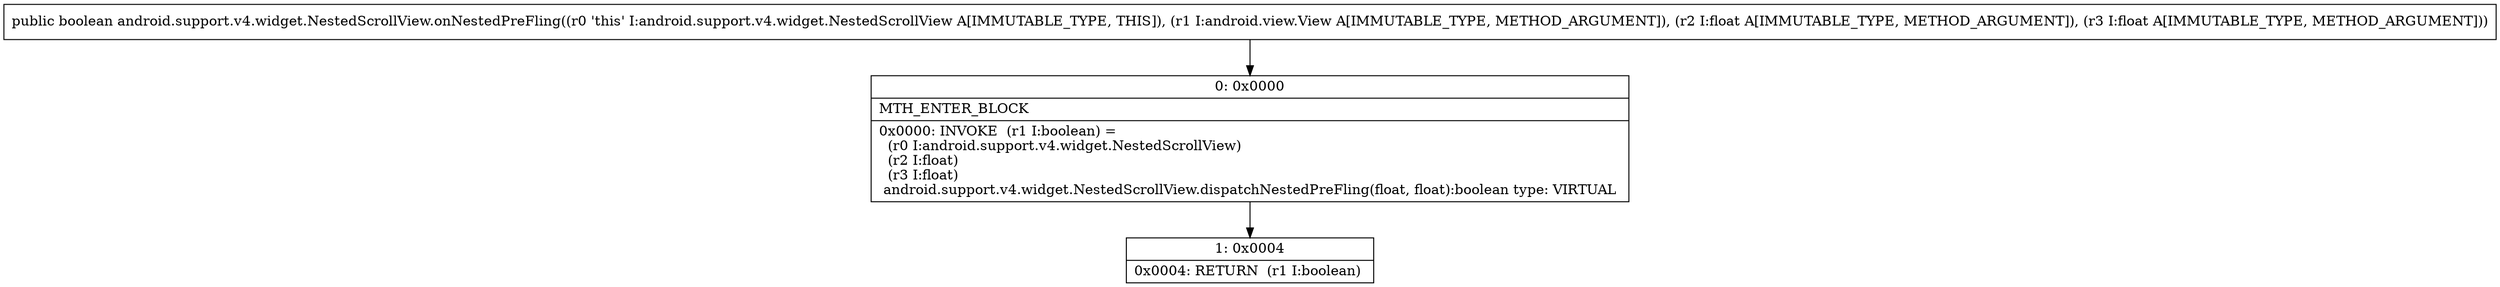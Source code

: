 digraph "CFG forandroid.support.v4.widget.NestedScrollView.onNestedPreFling(Landroid\/view\/View;FF)Z" {
Node_0 [shape=record,label="{0\:\ 0x0000|MTH_ENTER_BLOCK\l|0x0000: INVOKE  (r1 I:boolean) = \l  (r0 I:android.support.v4.widget.NestedScrollView)\l  (r2 I:float)\l  (r3 I:float)\l android.support.v4.widget.NestedScrollView.dispatchNestedPreFling(float, float):boolean type: VIRTUAL \l}"];
Node_1 [shape=record,label="{1\:\ 0x0004|0x0004: RETURN  (r1 I:boolean) \l}"];
MethodNode[shape=record,label="{public boolean android.support.v4.widget.NestedScrollView.onNestedPreFling((r0 'this' I:android.support.v4.widget.NestedScrollView A[IMMUTABLE_TYPE, THIS]), (r1 I:android.view.View A[IMMUTABLE_TYPE, METHOD_ARGUMENT]), (r2 I:float A[IMMUTABLE_TYPE, METHOD_ARGUMENT]), (r3 I:float A[IMMUTABLE_TYPE, METHOD_ARGUMENT])) }"];
MethodNode -> Node_0;
Node_0 -> Node_1;
}

